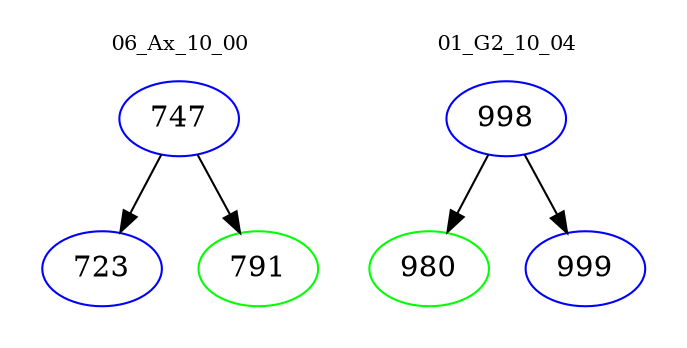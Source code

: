 digraph{
subgraph cluster_0 {
color = white
label = "06_Ax_10_00";
fontsize=10;
T0_747 [label="747", color="blue"]
T0_747 -> T0_723 [color="black"]
T0_723 [label="723", color="blue"]
T0_747 -> T0_791 [color="black"]
T0_791 [label="791", color="green"]
}
subgraph cluster_1 {
color = white
label = "01_G2_10_04";
fontsize=10;
T1_998 [label="998", color="blue"]
T1_998 -> T1_980 [color="black"]
T1_980 [label="980", color="green"]
T1_998 -> T1_999 [color="black"]
T1_999 [label="999", color="blue"]
}
}
